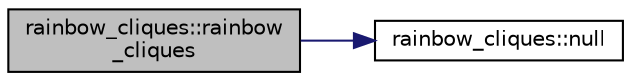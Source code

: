 digraph "rainbow_cliques::rainbow_cliques"
{
  edge [fontname="Helvetica",fontsize="10",labelfontname="Helvetica",labelfontsize="10"];
  node [fontname="Helvetica",fontsize="10",shape=record];
  rankdir="LR";
  Node0 [label="rainbow_cliques::rainbow\l_cliques",height=0.2,width=0.4,color="black", fillcolor="grey75", style="filled", fontcolor="black"];
  Node0 -> Node1 [color="midnightblue",fontsize="10",style="solid",fontname="Helvetica"];
  Node1 [label="rainbow_cliques::null",height=0.2,width=0.4,color="black", fillcolor="white", style="filled",URL="$d3/d54/classrainbow__cliques.html#a3b0ab87c2529f70e1a59a2a85b97701b"];
}
